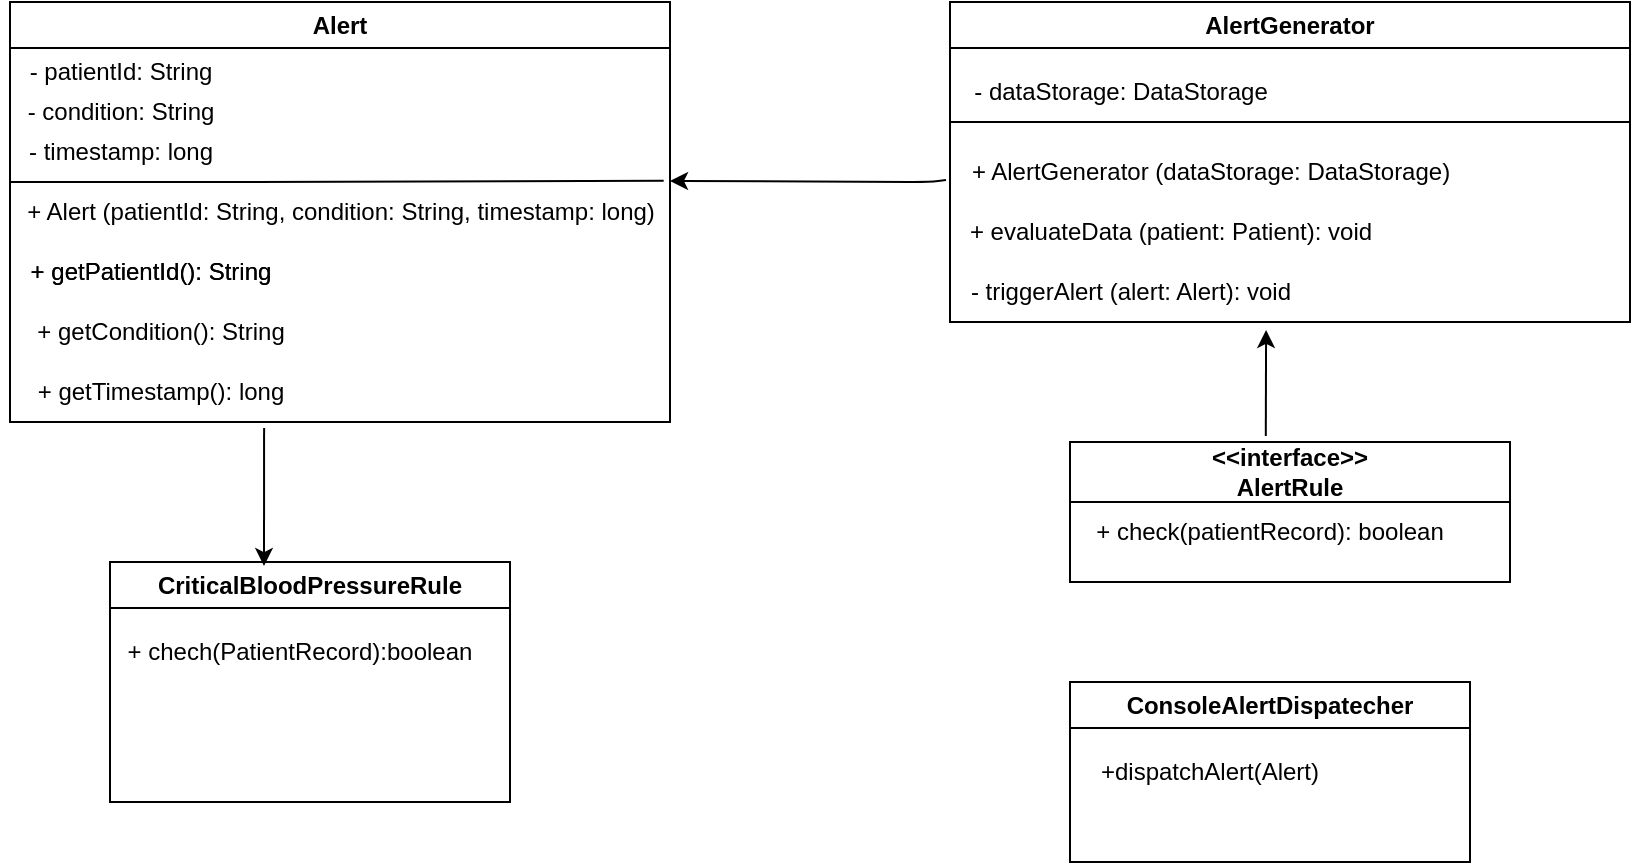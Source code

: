 <mxfile>
    <diagram id="vUWRee8I_Ep-nbXbqHVL" name="Page-1">
        <mxGraphModel dx="451" dy="364" grid="1" gridSize="10" guides="1" tooltips="1" connect="1" arrows="1" fold="1" page="1" pageScale="1" pageWidth="850" pageHeight="1100" background="none" math="0" shadow="0">
            <root>
                <mxCell id="0"/>
                <mxCell id="1" parent="0"/>
                <mxCell id="2" value="Alert" style="swimlane;whiteSpace=wrap;html=1;" parent="1" vertex="1">
                    <mxGeometry x="20" y="30" width="330" height="210" as="geometry"/>
                </mxCell>
                <mxCell id="3" value="" style="endArrow=none;html=1;exitX=0;exitY=0.25;exitDx=0;exitDy=0;entryX=0.976;entryY=-0.019;entryDx=0;entryDy=0;entryPerimeter=0;" parent="2" target="8" edge="1">
                    <mxGeometry width="50" height="50" relative="1" as="geometry">
                        <mxPoint y="90" as="sourcePoint"/>
                        <mxPoint x="280" y="90" as="targetPoint"/>
                        <Array as="points">
                            <mxPoint x="100" y="90"/>
                        </Array>
                    </mxGeometry>
                </mxCell>
                <mxCell id="4" value="- patientId: String" style="text;html=1;align=center;verticalAlign=middle;resizable=0;points=[];autosize=1;strokeColor=none;fillColor=none;" parent="2" vertex="1">
                    <mxGeometry y="20" width="110" height="30" as="geometry"/>
                </mxCell>
                <mxCell id="6" value="- condition: String" style="text;html=1;align=center;verticalAlign=middle;resizable=0;points=[];autosize=1;strokeColor=none;fillColor=none;" parent="2" vertex="1">
                    <mxGeometry x="-5" y="40" width="120" height="30" as="geometry"/>
                </mxCell>
                <mxCell id="7" value="- timestamp: long" style="text;html=1;align=center;verticalAlign=middle;resizable=0;points=[];autosize=1;strokeColor=none;fillColor=none;" parent="2" vertex="1">
                    <mxGeometry x="-5" y="60" width="120" height="30" as="geometry"/>
                </mxCell>
                <mxCell id="8" value="&lt;font style=&quot;font-size: 12px;&quot;&gt;+ Alert (patientId: String, condition: String, timestamp: long)&lt;/font&gt;" style="text;html=1;align=center;verticalAlign=middle;resizable=0;points=[];autosize=1;strokeColor=none;fillColor=none;" parent="2" vertex="1">
                    <mxGeometry x="-5" y="90" width="340" height="30" as="geometry"/>
                </mxCell>
                <mxCell id="9" value="&lt;font style=&quot;font-size: 12px;&quot;&gt;+ getPatientId(): String&lt;/font&gt;" style="text;html=1;align=center;verticalAlign=middle;resizable=0;points=[];autosize=1;strokeColor=none;fillColor=none;" parent="2" vertex="1">
                    <mxGeometry y="120" width="140" height="30" as="geometry"/>
                </mxCell>
                <mxCell id="10" value="+ getCondition(): String" style="text;html=1;align=center;verticalAlign=middle;resizable=0;points=[];autosize=1;strokeColor=none;fillColor=none;" parent="2" vertex="1">
                    <mxGeometry y="150" width="150" height="30" as="geometry"/>
                </mxCell>
                <mxCell id="12" value="&lt;font style=&quot;font-size: 12px;&quot;&gt;+ getPatientId(): String&lt;/font&gt;" style="text;html=1;align=center;verticalAlign=middle;resizable=0;points=[];autosize=1;strokeColor=none;fillColor=none;" parent="2" vertex="1">
                    <mxGeometry y="120" width="140" height="30" as="geometry"/>
                </mxCell>
                <mxCell id="13" value="+ getTimestamp(): long" style="text;html=1;align=center;verticalAlign=middle;resizable=0;points=[];autosize=1;strokeColor=none;fillColor=none;" parent="2" vertex="1">
                    <mxGeometry y="180" width="150" height="30" as="geometry"/>
                </mxCell>
                <mxCell id="14" value="AlertGenerator" style="swimlane;whiteSpace=wrap;html=1;" parent="1" vertex="1">
                    <mxGeometry x="490" y="30" width="340" height="160" as="geometry"/>
                </mxCell>
                <mxCell id="15" value="" style="endArrow=none;html=1;" parent="14" edge="1">
                    <mxGeometry width="50" height="50" relative="1" as="geometry">
                        <mxPoint y="60" as="sourcePoint"/>
                        <mxPoint x="340" y="60" as="targetPoint"/>
                    </mxGeometry>
                </mxCell>
                <mxCell id="16" value="- dataStorage: DataStorage" style="text;html=1;align=center;verticalAlign=middle;resizable=0;points=[];autosize=1;strokeColor=none;fillColor=none;" parent="14" vertex="1">
                    <mxGeometry y="30" width="170" height="30" as="geometry"/>
                </mxCell>
                <mxCell id="18" value="+ AlertGenerator (dataStorage: DataStorage)" style="text;html=1;align=center;verticalAlign=middle;resizable=0;points=[];autosize=1;strokeColor=none;fillColor=none;" parent="14" vertex="1">
                    <mxGeometry y="70" width="260" height="30" as="geometry"/>
                </mxCell>
                <mxCell id="19" value="+ evaluateData (patient: Patient): void" style="text;html=1;align=center;verticalAlign=middle;resizable=0;points=[];autosize=1;strokeColor=none;fillColor=none;" parent="14" vertex="1">
                    <mxGeometry y="100" width="220" height="30" as="geometry"/>
                </mxCell>
                <mxCell id="21" value="- triggerAlert (alert: Alert): void" style="text;html=1;align=center;verticalAlign=middle;resizable=0;points=[];autosize=1;strokeColor=none;fillColor=none;" parent="14" vertex="1">
                    <mxGeometry y="130" width="180" height="30" as="geometry"/>
                </mxCell>
                <mxCell id="23" value="" style="endArrow=classic;html=1;" parent="1" edge="1">
                    <mxGeometry width="50" height="50" relative="1" as="geometry">
                        <mxPoint x="488" y="119" as="sourcePoint"/>
                        <mxPoint x="350" y="119.5" as="targetPoint"/>
                        <Array as="points">
                            <mxPoint x="480" y="120"/>
                        </Array>
                    </mxGeometry>
                </mxCell>
                <mxCell id="24" value="CriticalBloodPressureRule" style="swimlane;whiteSpace=wrap;html=1;" vertex="1" parent="1">
                    <mxGeometry x="70" y="310" width="200" height="120" as="geometry"/>
                </mxCell>
                <mxCell id="26" value="+ chech(PatientRecord):boolean" style="text;html=1;align=center;verticalAlign=middle;whiteSpace=wrap;rounded=0;" vertex="1" parent="24">
                    <mxGeometry x="-10" y="30" width="210" height="30" as="geometry"/>
                </mxCell>
                <mxCell id="27" value="" style="endArrow=classic;html=1;exitX=0.847;exitY=1.1;exitDx=0;exitDy=0;exitPerimeter=0;entryX=0.385;entryY=0.017;entryDx=0;entryDy=0;entryPerimeter=0;" edge="1" parent="1" source="13" target="24">
                    <mxGeometry width="50" height="50" relative="1" as="geometry">
                        <mxPoint x="190" y="310" as="sourcePoint"/>
                        <mxPoint x="240" y="260" as="targetPoint"/>
                    </mxGeometry>
                </mxCell>
                <mxCell id="28" value="&amp;lt;&amp;lt;interface&amp;gt;&amp;gt;&lt;div&gt;AlertRule&lt;/div&gt;" style="swimlane;whiteSpace=wrap;html=1;startSize=30;" vertex="1" parent="1">
                    <mxGeometry x="550" y="250" width="220" height="70" as="geometry"/>
                </mxCell>
                <mxCell id="31" value="+ check(patientRecord): boolean" style="text;html=1;align=center;verticalAlign=middle;whiteSpace=wrap;rounded=0;" vertex="1" parent="28">
                    <mxGeometry y="30" width="200" height="30" as="geometry"/>
                </mxCell>
                <mxCell id="32" value="" style="endArrow=classic;html=1;entryX=0.878;entryY=1.133;entryDx=0;entryDy=0;entryPerimeter=0;exitX=0.445;exitY=-0.043;exitDx=0;exitDy=0;exitPerimeter=0;" edge="1" parent="1" source="28" target="21">
                    <mxGeometry width="50" height="50" relative="1" as="geometry">
                        <mxPoint x="590" y="290" as="sourcePoint"/>
                        <mxPoint x="640" y="240" as="targetPoint"/>
                    </mxGeometry>
                </mxCell>
                <mxCell id="33" value="ConsoleAlertDispatecher" style="swimlane;whiteSpace=wrap;html=1;" vertex="1" parent="1">
                    <mxGeometry x="550" y="370" width="200" height="90" as="geometry"/>
                </mxCell>
                <mxCell id="34" value="+dispatchAlert(Alert)" style="text;html=1;align=center;verticalAlign=middle;whiteSpace=wrap;rounded=0;" vertex="1" parent="33">
                    <mxGeometry x="-10" y="30" width="160" height="30" as="geometry"/>
                </mxCell>
            </root>
        </mxGraphModel>
    </diagram>
</mxfile>